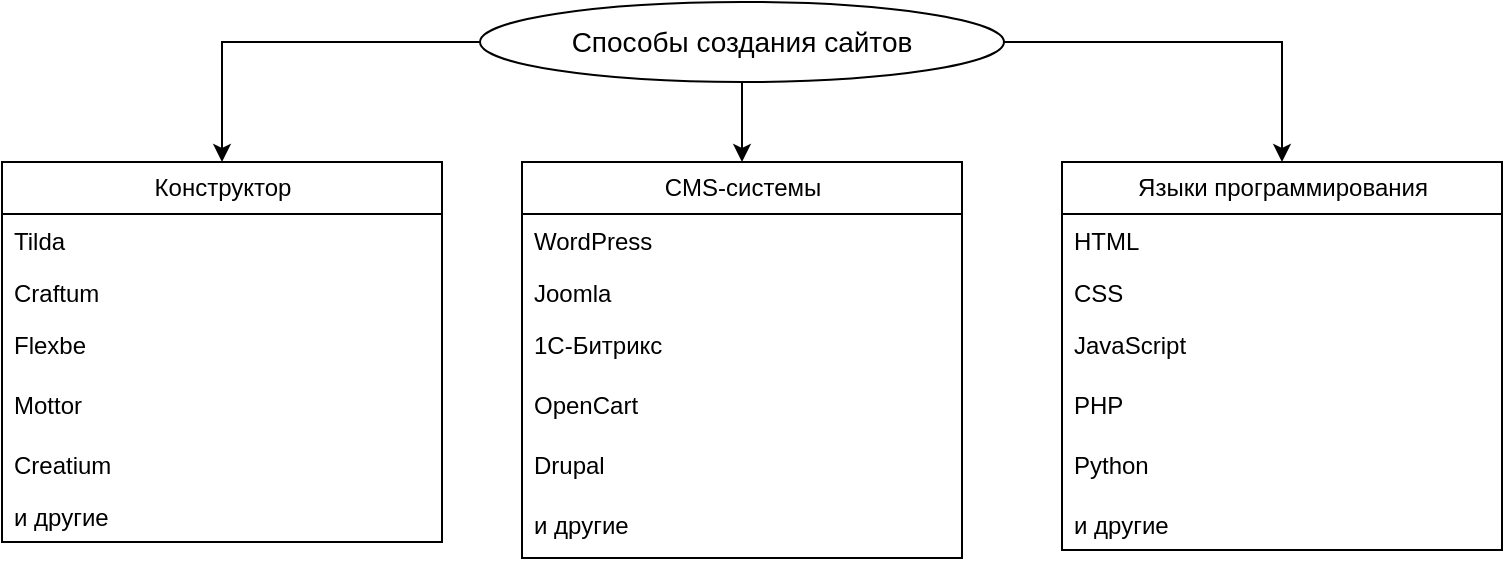<mxfile version="23.1.1" type="device">
  <diagram name="Страница — 1" id="6mJMuTty9e-OGfvDtCly">
    <mxGraphModel dx="880" dy="468" grid="0" gridSize="10" guides="1" tooltips="1" connect="1" arrows="1" fold="1" page="1" pageScale="1" pageWidth="827" pageHeight="1169" math="0" shadow="0">
      <root>
        <mxCell id="0" />
        <mxCell id="1" parent="0" />
        <mxCell id="7Ybhttfuh1sbp-EZtgcR-6" style="edgeStyle=orthogonalEdgeStyle;rounded=0;orthogonalLoop=1;jettySize=auto;html=1;entryX=0.5;entryY=0;entryDx=0;entryDy=0;fontSize=14;" parent="1" source="7Ybhttfuh1sbp-EZtgcR-1" target="7Ybhttfuh1sbp-EZtgcR-18" edge="1">
          <mxGeometry relative="1" as="geometry">
            <mxPoint x="140" y="120" as="targetPoint" />
          </mxGeometry>
        </mxCell>
        <mxCell id="7Ybhttfuh1sbp-EZtgcR-7" style="edgeStyle=orthogonalEdgeStyle;rounded=0;orthogonalLoop=1;jettySize=auto;html=1;entryX=0.5;entryY=0;entryDx=0;entryDy=0;fontSize=14;" parent="1" source="7Ybhttfuh1sbp-EZtgcR-1" target="7Ybhttfuh1sbp-EZtgcR-39" edge="1">
          <mxGeometry relative="1" as="geometry">
            <mxPoint x="675" y="120" as="targetPoint" />
          </mxGeometry>
        </mxCell>
        <mxCell id="7Ybhttfuh1sbp-EZtgcR-1" value="Способы создания сайтов" style="ellipse;whiteSpace=wrap;html=1;fontSize=14;" parent="1" vertex="1">
          <mxGeometry x="269" y="40" width="262" height="40" as="geometry" />
        </mxCell>
        <mxCell id="7Ybhttfuh1sbp-EZtgcR-5" value="" style="endArrow=classic;html=1;rounded=0;exitX=0.5;exitY=1;exitDx=0;exitDy=0;entryX=0.5;entryY=0;entryDx=0;entryDy=0;fontSize=14;" parent="1" source="7Ybhttfuh1sbp-EZtgcR-1" target="7Ybhttfuh1sbp-EZtgcR-33" edge="1">
          <mxGeometry width="50" height="50" relative="1" as="geometry">
            <mxPoint x="390" y="270" as="sourcePoint" />
            <mxPoint x="400" y="120" as="targetPoint" />
          </mxGeometry>
        </mxCell>
        <mxCell id="7Ybhttfuh1sbp-EZtgcR-18" value="Конструктор" style="swimlane;fontStyle=0;childLayout=stackLayout;horizontal=1;startSize=26;fillColor=none;horizontalStack=0;resizeParent=1;resizeParentMax=0;resizeLast=0;collapsible=1;marginBottom=0;html=1;" parent="1" vertex="1">
          <mxGeometry x="30" y="120" width="220" height="190" as="geometry" />
        </mxCell>
        <mxCell id="7Ybhttfuh1sbp-EZtgcR-19" value="Tilda" style="text;strokeColor=none;fillColor=none;align=left;verticalAlign=top;spacingLeft=4;spacingRight=4;overflow=hidden;rotatable=0;points=[[0,0.5],[1,0.5]];portConstraint=eastwest;whiteSpace=wrap;html=1;" parent="7Ybhttfuh1sbp-EZtgcR-18" vertex="1">
          <mxGeometry y="26" width="220" height="26" as="geometry" />
        </mxCell>
        <mxCell id="7Ybhttfuh1sbp-EZtgcR-20" value="Craftum" style="text;strokeColor=none;fillColor=none;align=left;verticalAlign=top;spacingLeft=4;spacingRight=4;overflow=hidden;rotatable=0;points=[[0,0.5],[1,0.5]];portConstraint=eastwest;whiteSpace=wrap;html=1;" parent="7Ybhttfuh1sbp-EZtgcR-18" vertex="1">
          <mxGeometry y="52" width="220" height="26" as="geometry" />
        </mxCell>
        <mxCell id="7Ybhttfuh1sbp-EZtgcR-26" value="Flexbe" style="text;strokeColor=none;fillColor=none;spacingLeft=4;spacingRight=4;overflow=hidden;rotatable=0;points=[[0,0.5],[1,0.5]];portConstraint=eastwest;fontSize=12;whiteSpace=wrap;html=1;" parent="7Ybhttfuh1sbp-EZtgcR-18" vertex="1">
          <mxGeometry y="78" width="220" height="30" as="geometry" />
        </mxCell>
        <mxCell id="7Ybhttfuh1sbp-EZtgcR-25" value="Mottor" style="text;strokeColor=none;fillColor=none;spacingLeft=4;spacingRight=4;overflow=hidden;rotatable=0;points=[[0,0.5],[1,0.5]];portConstraint=eastwest;fontSize=12;whiteSpace=wrap;html=1;" parent="7Ybhttfuh1sbp-EZtgcR-18" vertex="1">
          <mxGeometry y="108" width="220" height="30" as="geometry" />
        </mxCell>
        <mxCell id="7Ybhttfuh1sbp-EZtgcR-50" value="Creatium" style="text;strokeColor=none;fillColor=none;align=left;verticalAlign=top;spacingLeft=4;spacingRight=4;overflow=hidden;rotatable=0;points=[[0,0.5],[1,0.5]];portConstraint=eastwest;whiteSpace=wrap;html=1;" parent="7Ybhttfuh1sbp-EZtgcR-18" vertex="1">
          <mxGeometry y="138" width="220" height="26" as="geometry" />
        </mxCell>
        <mxCell id="7Ybhttfuh1sbp-EZtgcR-21" value="и другие" style="text;strokeColor=none;fillColor=none;align=left;verticalAlign=top;spacingLeft=4;spacingRight=4;overflow=hidden;rotatable=0;points=[[0,0.5],[1,0.5]];portConstraint=eastwest;whiteSpace=wrap;html=1;" parent="7Ybhttfuh1sbp-EZtgcR-18" vertex="1">
          <mxGeometry y="164" width="220" height="26" as="geometry" />
        </mxCell>
        <mxCell id="7Ybhttfuh1sbp-EZtgcR-33" value="CMS-системы" style="swimlane;fontStyle=0;childLayout=stackLayout;horizontal=1;startSize=26;fillColor=none;horizontalStack=0;resizeParent=1;resizeParentMax=0;resizeLast=0;collapsible=1;marginBottom=0;html=1;" parent="1" vertex="1">
          <mxGeometry x="290" y="120" width="220" height="198" as="geometry" />
        </mxCell>
        <mxCell id="7Ybhttfuh1sbp-EZtgcR-34" value="WordPress" style="text;strokeColor=none;fillColor=none;align=left;verticalAlign=top;spacingLeft=4;spacingRight=4;overflow=hidden;rotatable=0;points=[[0,0.5],[1,0.5]];portConstraint=eastwest;whiteSpace=wrap;html=1;" parent="7Ybhttfuh1sbp-EZtgcR-33" vertex="1">
          <mxGeometry y="26" width="220" height="26" as="geometry" />
        </mxCell>
        <mxCell id="7Ybhttfuh1sbp-EZtgcR-35" value="Joomla&amp;nbsp;" style="text;strokeColor=none;fillColor=none;align=left;verticalAlign=top;spacingLeft=4;spacingRight=4;overflow=hidden;rotatable=0;points=[[0,0.5],[1,0.5]];portConstraint=eastwest;whiteSpace=wrap;html=1;" parent="7Ybhttfuh1sbp-EZtgcR-33" vertex="1">
          <mxGeometry y="52" width="220" height="26" as="geometry" />
        </mxCell>
        <mxCell id="7Ybhttfuh1sbp-EZtgcR-51" value="1С-Битрикс" style="text;strokeColor=none;fillColor=none;spacingLeft=4;spacingRight=4;overflow=hidden;rotatable=0;points=[[0,0.5],[1,0.5]];portConstraint=eastwest;fontSize=12;whiteSpace=wrap;html=1;" parent="7Ybhttfuh1sbp-EZtgcR-33" vertex="1">
          <mxGeometry y="78" width="220" height="30" as="geometry" />
        </mxCell>
        <mxCell id="7Ybhttfuh1sbp-EZtgcR-52" value="OpenCart" style="text;strokeColor=none;fillColor=none;spacingLeft=4;spacingRight=4;overflow=hidden;rotatable=0;points=[[0,0.5],[1,0.5]];portConstraint=eastwest;fontSize=12;whiteSpace=wrap;html=1;" parent="7Ybhttfuh1sbp-EZtgcR-33" vertex="1">
          <mxGeometry y="108" width="220" height="30" as="geometry" />
        </mxCell>
        <mxCell id="7Ybhttfuh1sbp-EZtgcR-36" value="Drupal" style="text;strokeColor=none;fillColor=none;spacingLeft=4;spacingRight=4;overflow=hidden;rotatable=0;points=[[0,0.5],[1,0.5]];portConstraint=eastwest;fontSize=12;whiteSpace=wrap;html=1;" parent="7Ybhttfuh1sbp-EZtgcR-33" vertex="1">
          <mxGeometry y="138" width="220" height="30" as="geometry" />
        </mxCell>
        <mxCell id="7Ybhttfuh1sbp-EZtgcR-37" value="и другие" style="text;strokeColor=none;fillColor=none;spacingLeft=4;spacingRight=4;overflow=hidden;rotatable=0;points=[[0,0.5],[1,0.5]];portConstraint=eastwest;fontSize=12;whiteSpace=wrap;html=1;" parent="7Ybhttfuh1sbp-EZtgcR-33" vertex="1">
          <mxGeometry y="168" width="220" height="30" as="geometry" />
        </mxCell>
        <mxCell id="7Ybhttfuh1sbp-EZtgcR-39" value="Языки программирования" style="swimlane;fontStyle=0;childLayout=stackLayout;horizontal=1;startSize=26;fillColor=none;horizontalStack=0;resizeParent=1;resizeParentMax=0;resizeLast=0;collapsible=1;marginBottom=0;html=1;" parent="1" vertex="1">
          <mxGeometry x="560" y="120" width="220" height="194" as="geometry" />
        </mxCell>
        <mxCell id="7Ybhttfuh1sbp-EZtgcR-40" value="HTML" style="text;strokeColor=none;fillColor=none;align=left;verticalAlign=top;spacingLeft=4;spacingRight=4;overflow=hidden;rotatable=0;points=[[0,0.5],[1,0.5]];portConstraint=eastwest;whiteSpace=wrap;html=1;" parent="7Ybhttfuh1sbp-EZtgcR-39" vertex="1">
          <mxGeometry y="26" width="220" height="26" as="geometry" />
        </mxCell>
        <mxCell id="7Ybhttfuh1sbp-EZtgcR-41" value="CSS" style="text;strokeColor=none;fillColor=none;align=left;verticalAlign=top;spacingLeft=4;spacingRight=4;overflow=hidden;rotatable=0;points=[[0,0.5],[1,0.5]];portConstraint=eastwest;whiteSpace=wrap;html=1;" parent="7Ybhttfuh1sbp-EZtgcR-39" vertex="1">
          <mxGeometry y="52" width="220" height="26" as="geometry" />
        </mxCell>
        <mxCell id="7Ybhttfuh1sbp-EZtgcR-42" value="JavaScript" style="text;strokeColor=none;fillColor=none;spacingLeft=4;spacingRight=4;overflow=hidden;rotatable=0;points=[[0,0.5],[1,0.5]];portConstraint=eastwest;fontSize=12;whiteSpace=wrap;html=1;" parent="7Ybhttfuh1sbp-EZtgcR-39" vertex="1">
          <mxGeometry y="78" width="220" height="30" as="geometry" />
        </mxCell>
        <mxCell id="7Ybhttfuh1sbp-EZtgcR-46" value="PHP" style="text;strokeColor=none;fillColor=none;spacingLeft=4;spacingRight=4;overflow=hidden;rotatable=0;points=[[0,0.5],[1,0.5]];portConstraint=eastwest;fontSize=12;whiteSpace=wrap;html=1;" parent="7Ybhttfuh1sbp-EZtgcR-39" vertex="1">
          <mxGeometry y="108" width="220" height="30" as="geometry" />
        </mxCell>
        <mxCell id="7Ybhttfuh1sbp-EZtgcR-43" value="Python" style="text;strokeColor=none;fillColor=none;spacingLeft=4;spacingRight=4;overflow=hidden;rotatable=0;points=[[0,0.5],[1,0.5]];portConstraint=eastwest;fontSize=12;whiteSpace=wrap;html=1;" parent="7Ybhttfuh1sbp-EZtgcR-39" vertex="1">
          <mxGeometry y="138" width="220" height="30" as="geometry" />
        </mxCell>
        <mxCell id="7Ybhttfuh1sbp-EZtgcR-44" value="и другие" style="text;strokeColor=none;fillColor=none;align=left;verticalAlign=top;spacingLeft=4;spacingRight=4;overflow=hidden;rotatable=0;points=[[0,0.5],[1,0.5]];portConstraint=eastwest;whiteSpace=wrap;html=1;" parent="7Ybhttfuh1sbp-EZtgcR-39" vertex="1">
          <mxGeometry y="168" width="220" height="26" as="geometry" />
        </mxCell>
      </root>
    </mxGraphModel>
  </diagram>
</mxfile>
